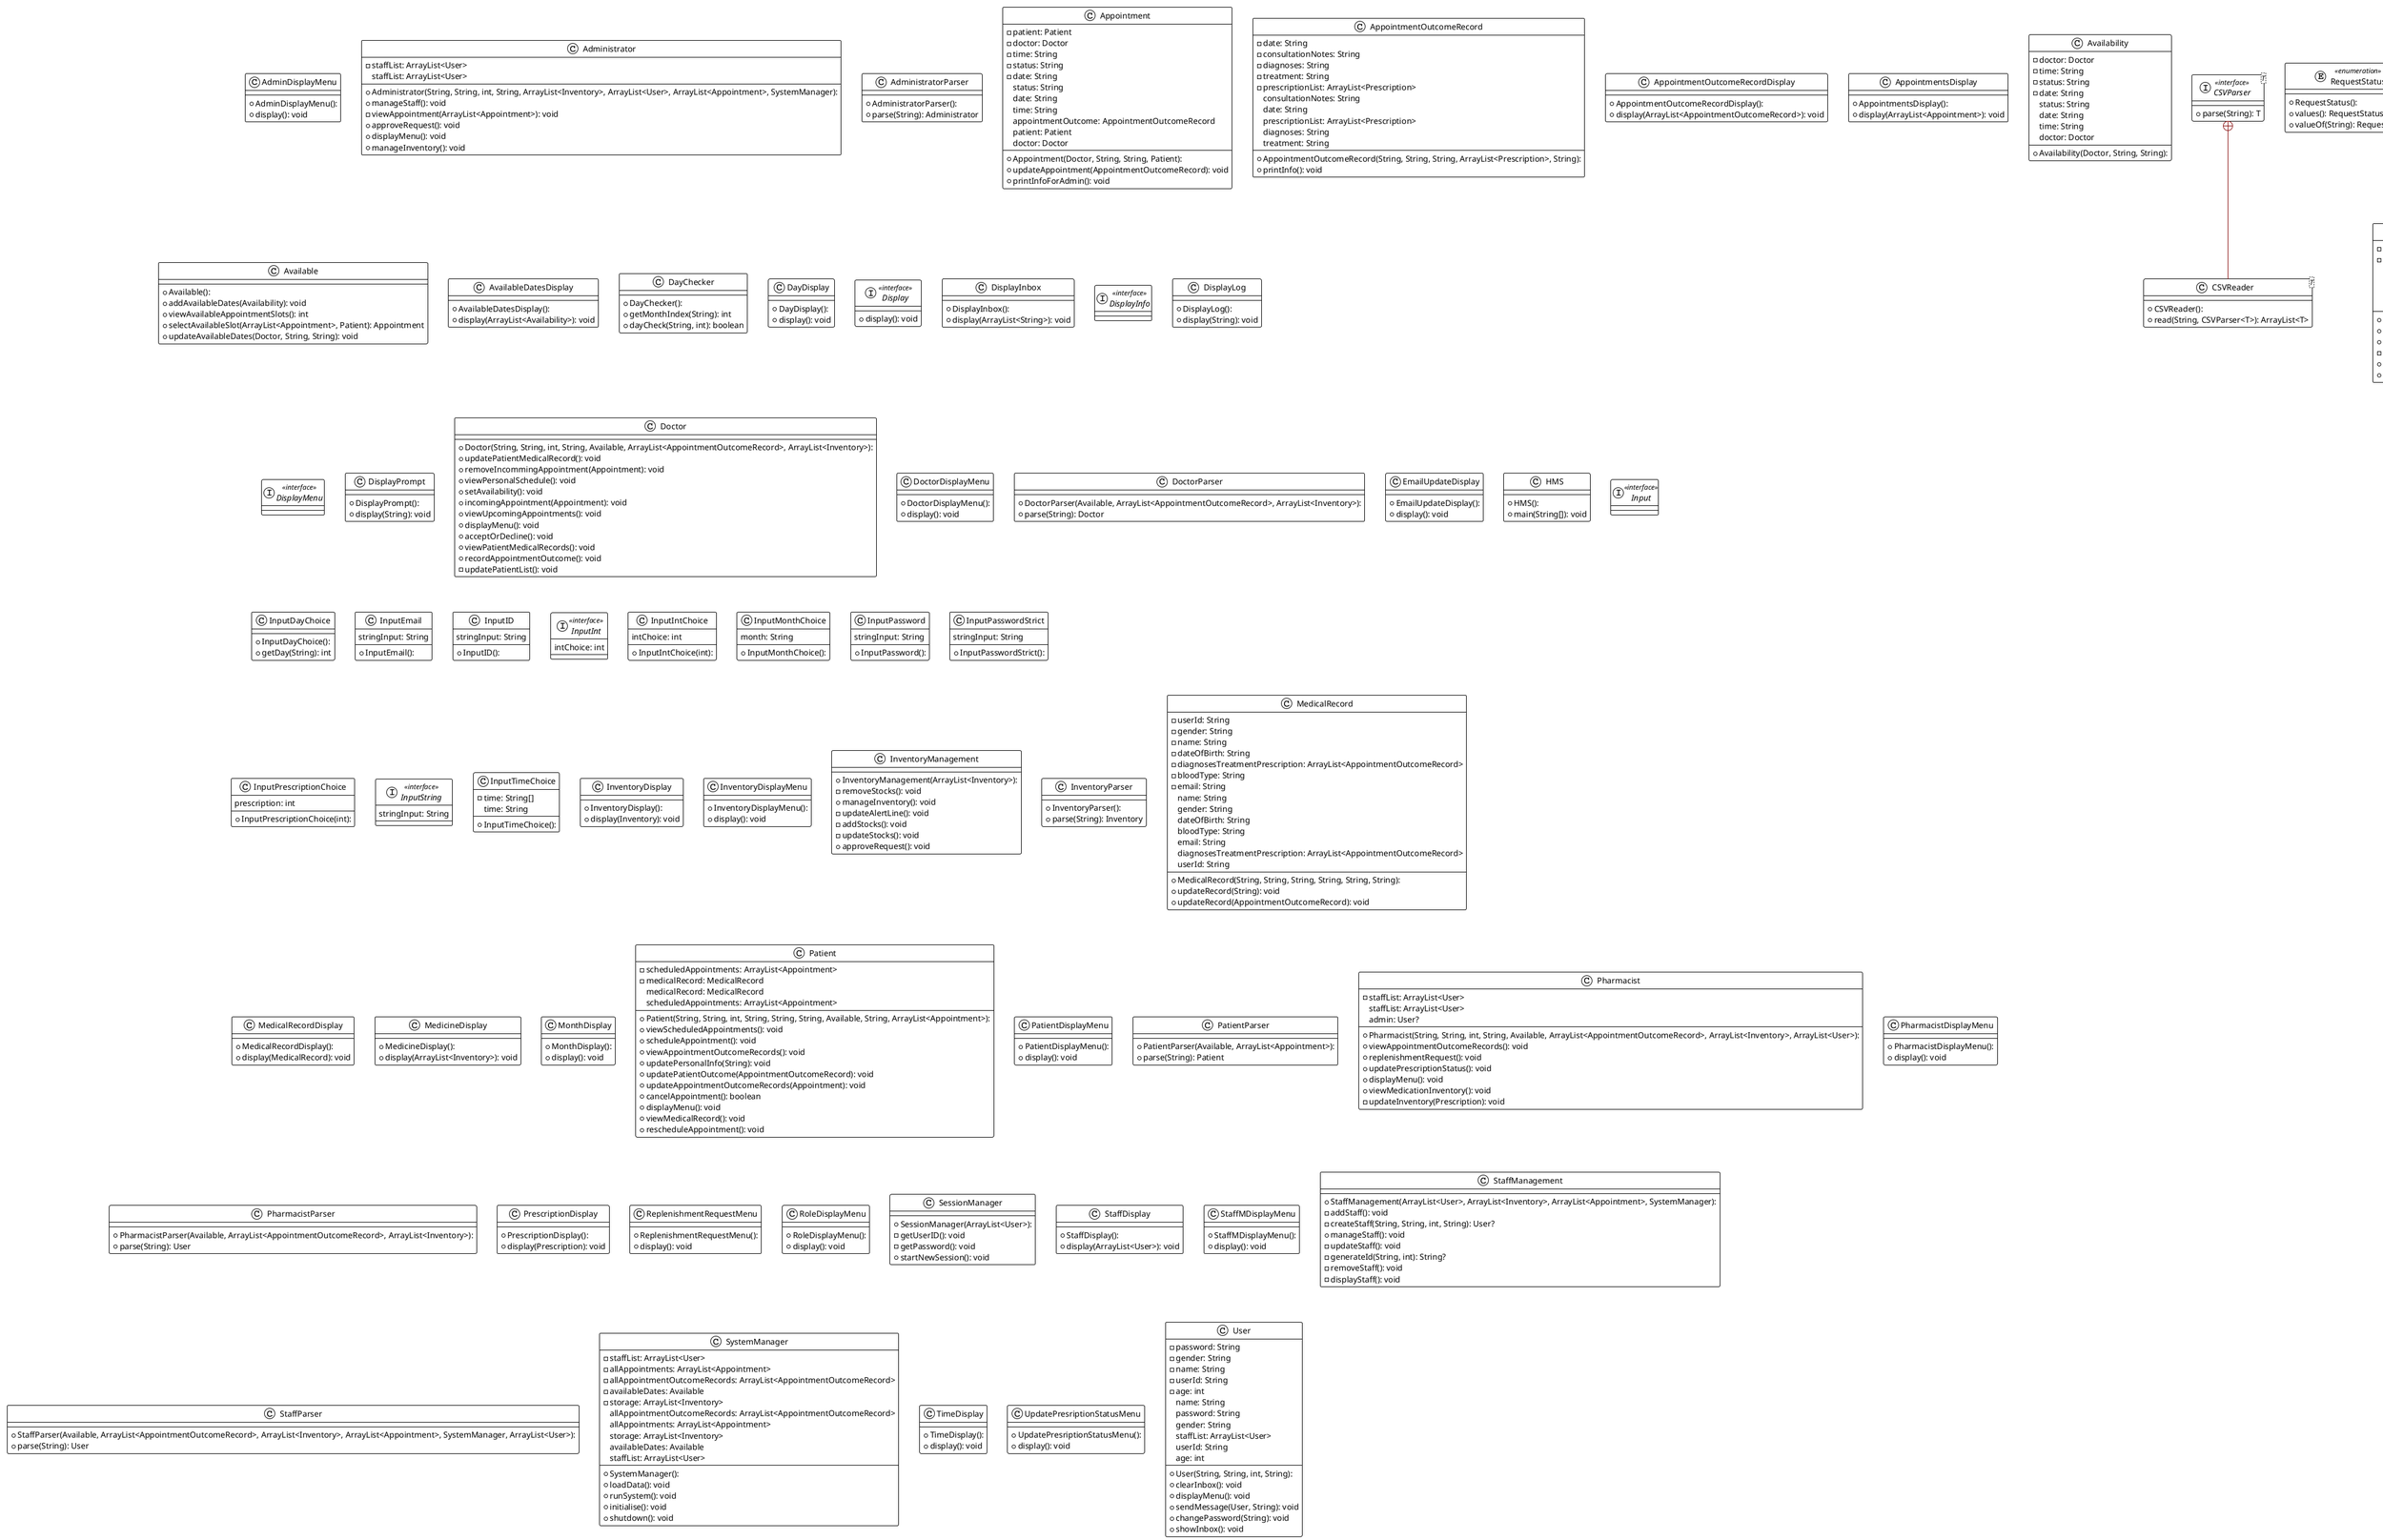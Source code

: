 @startuml

!theme plain
top to bottom direction
skinparam linetype ortho

class AdminDisplayMenu {
  + AdminDisplayMenu(): 
  + display(): void
}
class Administrator {
  + Administrator(String, String, int, String, ArrayList<Inventory>, ArrayList<User>, ArrayList<Appointment>, SystemManager): 
  - staffList: ArrayList<User>
  + manageStaff(): void
  - viewAppointment(ArrayList<Appointment>): void
  + approveRequest(): void
  + displayMenu(): void
  + manageInventory(): void
   staffList: ArrayList<User>
}
class AdministratorParser {
  + AdministratorParser(): 
  + parse(String): Administrator
}
class Appointment {
  + Appointment(Doctor, String, String, Patient): 
  - patient: Patient
  - doctor: Doctor
  - time: String
  - status: String
  - date: String
  + updateAppointment(AppointmentOutcomeRecord): void
  + printInfoForAdmin(): void
   status: String
   date: String
   time: String
   appointmentOutcome: AppointmentOutcomeRecord
   patient: Patient
   doctor: Doctor
}
class AppointmentOutcomeRecord {
  + AppointmentOutcomeRecord(String, String, String, ArrayList<Prescription>, String): 
  - date: String
  - consultationNotes: String
  - diagnoses: String
  - treatment: String
  - prescriptionList: ArrayList<Prescription>
  + printInfo(): void
   consultationNotes: String
   date: String
   prescriptionList: ArrayList<Prescription>
   diagnoses: String
   treatment: String
}
class AppointmentOutcomeRecordDisplay {
  + AppointmentOutcomeRecordDisplay(): 
  + display(ArrayList<AppointmentOutcomeRecord>): void
}
class AppointmentsDisplay {
  + AppointmentsDisplay(): 
  + display(ArrayList<Appointment>): void
}
class Availability {
  + Availability(Doctor, String, String): 
  - doctor: Doctor
  - time: String
  - status: String
  - date: String
   status: String
   date: String
   time: String
   doctor: Doctor
}
class Available {
  + Available(): 
  + addAvailableDates(Availability): void
  + viewAvailableAppointmentSlots(): int
  + selectAvailableSlot(ArrayList<Appointment>, Patient): Appointment
  + updateAvailableDates(Doctor, String, String): void
}
class AvailableDatesDisplay {
  + AvailableDatesDisplay(): 
  + display(ArrayList<Availability>): void
}
interface CSVParser<T> << interface >> {
  + parse(String): T
}
class CSVReader<T> {
  + CSVReader(): 
  + read(String, CSVParser<T>): ArrayList<T>
}
class DayChecker {
  + DayChecker(): 
  + getMonthIndex(String): int
  + dayCheck(String, int): boolean
}
class DayDisplay {
  + DayDisplay(): 
  + display(): void
}
interface Display << interface >> {
  + display(): void
}
class DisplayInbox {
  + DisplayInbox(): 
  + display(ArrayList<String>): void
}
interface DisplayInfo << interface >>
class DisplayLog {
  + DisplayLog(): 
  + display(String): void
}
interface DisplayMenu << interface >>
class DisplayPrompt {
  + DisplayPrompt(): 
  + display(String): void
}
class Doctor {
  + Doctor(String, String, int, String, Available, ArrayList<AppointmentOutcomeRecord>, ArrayList<Inventory>): 
  + updatePatientMedicalRecord(): void
  + removeIncommingAppointment(Appointment): void
  + viewPersonalSchedule(): void
  + setAvailability(): void
  + incomingAppointment(Appointment): void
  + viewUpcomingAppointments(): void
  + displayMenu(): void
  + acceptOrDecline(): void
  + viewPatientMedicalRecords(): void
  + recordAppointmentOutcome(): void
  - updatePatientList(): void
}
class DoctorDisplayMenu {
  + DoctorDisplayMenu(): 
  + display(): void
}
class DoctorParser {
  + DoctorParser(Available, ArrayList<AppointmentOutcomeRecord>, ArrayList<Inventory>): 
  + parse(String): Doctor
}
class EmailUpdateDisplay {
  + EmailUpdateDisplay(): 
  + display(): void
}
class HMS {
  + HMS(): 
  + main(String[]): void
}
interface Input << interface >>
class InputDayChoice {
  + InputDayChoice(): 
  + getDay(String): int
}
class InputEmail {
  + InputEmail(): 
   stringInput: String
}
class InputID {
  + InputID(): 
   stringInput: String
}
interface InputInt << interface >> {
   intChoice: int
}
class InputIntChoice {
  + InputIntChoice(int): 
   intChoice: int
}
class InputMonthChoice {
  + InputMonthChoice(): 
   month: String
}
class InputPassword {
  + InputPassword(): 
   stringInput: String
}
class InputPasswordStrict {
  + InputPasswordStrict(): 
   stringInput: String
}
class InputPrescriptionChoice {
  + InputPrescriptionChoice(int): 
   prescription: int
}
interface InputString << interface >> {
   stringInput: String
}
class InputTimeChoice {
  + InputTimeChoice(): 
  - time: String[]
   time: String
}
class Inventory {
  + Inventory(String, int, int): 
  - alertLevel: int
  - status: Status
  + setreqStatus(RequestStatus): void
  + display(): void
  - lowStockAlert(): void
  + getreqStatus(): RequestStatus
  + updateStock(): boolean
   name: String
   stock: int
   alertLevel: int
   status: Status
}
class InventoryDisplay {
  + InventoryDisplay(): 
  + display(Inventory): void
}
class InventoryDisplayMenu {
  + InventoryDisplayMenu(): 
  + display(): void
}
class InventoryManagement {
  + InventoryManagement(ArrayList<Inventory>): 
  - removeStocks(): void
  + manageInventory(): void
  - updateAlertLine(): void
  - addStocks(): void
  - updateStocks(): void
  + approveRequest(): void
}
class InventoryParser {
  + InventoryParser(): 
  + parse(String): Inventory
}
class MedicalRecord {
  + MedicalRecord(String, String, String, String, String, String): 
  - userId: String
  - gender: String
  - name: String
  - dateOfBirth: String
  - diagnosesTreatmentPrescription: ArrayList<AppointmentOutcomeRecord>
  - bloodType: String
  - email: String
  + updateRecord(String): void
  + updateRecord(AppointmentOutcomeRecord): void
   name: String
   gender: String
   dateOfBirth: String
   bloodType: String
   email: String
   diagnosesTreatmentPrescription: ArrayList<AppointmentOutcomeRecord>
   userId: String
}
class MedicalRecordDisplay {
  + MedicalRecordDisplay(): 
  + display(MedicalRecord): void
}
class MedicineDisplay {
  + MedicineDisplay(): 
  + display(ArrayList<Inventory>): void
}
class MonthDisplay {
  + MonthDisplay(): 
  + display(): void
}
class Patient {
  + Patient(String, String, int, String, String, String, Available, String, ArrayList<Appointment>): 
  - scheduledAppointments: ArrayList<Appointment>
  - medicalRecord: MedicalRecord
  + viewScheduledAppointments(): void
  + scheduleAppointment(): void
  + viewAppointmentOutcomeRecords(): void
  + updatePersonalInfo(String): void
  + updatePatientOutcome(AppointmentOutcomeRecord): void
  + updateAppointmentOutcomeRecords(Appointment): void
  + cancelAppointment(): boolean
  + displayMenu(): void
  + viewMedicalRecord(): void
  + rescheduleAppointment(): void
   medicalRecord: MedicalRecord
   scheduledAppointments: ArrayList<Appointment>
}
class PatientDisplayMenu {
  + PatientDisplayMenu(): 
  + display(): void
}
class PatientParser {
  + PatientParser(Available, ArrayList<Appointment>): 
  + parse(String): Patient
}
class Pharmacist {
  + Pharmacist(String, String, int, String, Available, ArrayList<AppointmentOutcomeRecord>, ArrayList<Inventory>, ArrayList<User>): 
  - staffList: ArrayList<User>
  + viewAppointmentOutcomeRecords(): void
  + replenishmentRequest(): void
  + updatePrescriptionStatus(): void
  + displayMenu(): void
  + viewMedicationInventory(): void
  - updateInventory(Prescription): void
   staffList: ArrayList<User>
   admin: User?
}
class PharmacistDisplayMenu {
  + PharmacistDisplayMenu(): 
  + display(): void
}
class PharmacistParser {
  + PharmacistParser(Available, ArrayList<AppointmentOutcomeRecord>, ArrayList<Inventory>): 
  + parse(String): User
}
class Prescription {
  + Prescription(String): 
  - status: PrescriptionStatus
  + updateStatus(): void
  + display(): void
   name: String
   status: PrescriptionStatus
}
class PrescriptionDisplay {
  + PrescriptionDisplay(): 
  + display(Prescription): void
}
enum PrescriptionStatus << enumeration >> {
  + PrescriptionStatus(): 
  + valueOf(String): PrescriptionStatus
  + values(): PrescriptionStatus[]
}
class ReplenishmentRequestMenu {
  + ReplenishmentRequestMenu(): 
  + display(): void
}
enum RequestStatus << enumeration >> {
  + RequestStatus(): 
  + values(): RequestStatus[]
  + valueOf(String): RequestStatus
}
class RoleDisplayMenu {
  + RoleDisplayMenu(): 
  + display(): void
}
class SessionManager {
  + SessionManager(ArrayList<User>): 
  - getUserID(): void
  - getPassword(): void
  + startNewSession(): void
}
class StaffDisplay {
  + StaffDisplay(): 
  + display(ArrayList<User>): void
}
class StaffMDisplayMenu {
  + StaffMDisplayMenu(): 
  + display(): void
}
class StaffManagement {
  + StaffManagement(ArrayList<User>, ArrayList<Inventory>, ArrayList<Appointment>, SystemManager): 
  - addStaff(): void
  - createStaff(String, String, int, String): User?
  + manageStaff(): void
  - updateStaff(): void
  - generateId(String, int): String?
  - removeStaff(): void
  - displayStaff(): void
}
class StaffParser {
  + StaffParser(Available, ArrayList<AppointmentOutcomeRecord>, ArrayList<Inventory>, ArrayList<Appointment>, SystemManager, ArrayList<User>): 
  + parse(String): User
}
enum Status << enumeration >> {
  + Status(): 
  + valueOf(String): Status
  + values(): Status[]
}
class SystemManager {
  + SystemManager(): 
  - staffList: ArrayList<User>
  - allAppointments: ArrayList<Appointment>
  - allAppointmentOutcomeRecords: ArrayList<AppointmentOutcomeRecord>
  - availableDates: Available
  - storage: ArrayList<Inventory>
  + loadData(): void
  + runSystem(): void
  + initialise(): void
  + shutdown(): void
   allAppointmentOutcomeRecords: ArrayList<AppointmentOutcomeRecord>
   allAppointments: ArrayList<Appointment>
   storage: ArrayList<Inventory>
   availableDates: Available
   staffList: ArrayList<User>
}
class TimeDisplay {
  + TimeDisplay(): 
  + display(): void
}
class UpdatePresriptionStatusMenu {
  + UpdatePresriptionStatusMenu(): 
  + display(): void
}
class User {
  + User(String, String, int, String): 
  - password: String
  - gender: String
  - name: String
  - userId: String
  - age: int
  + clearInbox(): void
  + displayMenu(): void
  + sendMessage(User, String): void
  + changePassword(String): void
  + showInbox(): void
   name: String
   password: String
   gender: String
   staffList: ArrayList<User>
   userId: String
   age: int
}

CSVParser                        +-[#820000,plain]-  CSVReader                       
PrescriptionStatus               +-[#820000,plain]-  Prescription                    
RequestStatus                    +-[#820000,plain]-  Inventory                       
Status                           +-[#820000,plain]-  Inventory                       
@enduml
